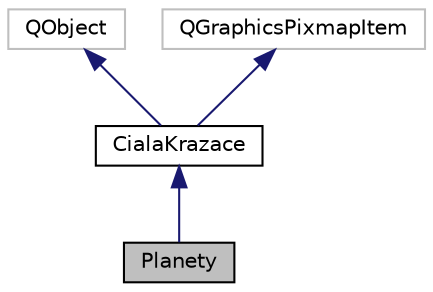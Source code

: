 digraph "Planety"
{
 // LATEX_PDF_SIZE
  edge [fontname="Helvetica",fontsize="10",labelfontname="Helvetica",labelfontsize="10"];
  node [fontname="Helvetica",fontsize="10",shape=record];
  Node4 [label="Planety",height=0.2,width=0.4,color="black", fillcolor="grey75", style="filled", fontcolor="black",tooltip="The Planety class Klasa tworzy orbitujece planety."];
  Node5 -> Node4 [dir="back",color="midnightblue",fontsize="10",style="solid",fontname="Helvetica"];
  Node5 [label="CialaKrazace",height=0.2,width=0.4,color="black", fillcolor="white", style="filled",URL="$class_ciala_krazace.html",tooltip="The CialaKrazace class Klasa podstawowa zawierajaca wspolne cechy klas Planety oraz Satelity."];
  Node6 -> Node5 [dir="back",color="midnightblue",fontsize="10",style="solid",fontname="Helvetica"];
  Node6 [label="QObject",height=0.2,width=0.4,color="grey75", fillcolor="white", style="filled",tooltip=" "];
  Node7 -> Node5 [dir="back",color="midnightblue",fontsize="10",style="solid",fontname="Helvetica"];
  Node7 [label="QGraphicsPixmapItem",height=0.2,width=0.4,color="grey75", fillcolor="white", style="filled",tooltip=" "];
}
